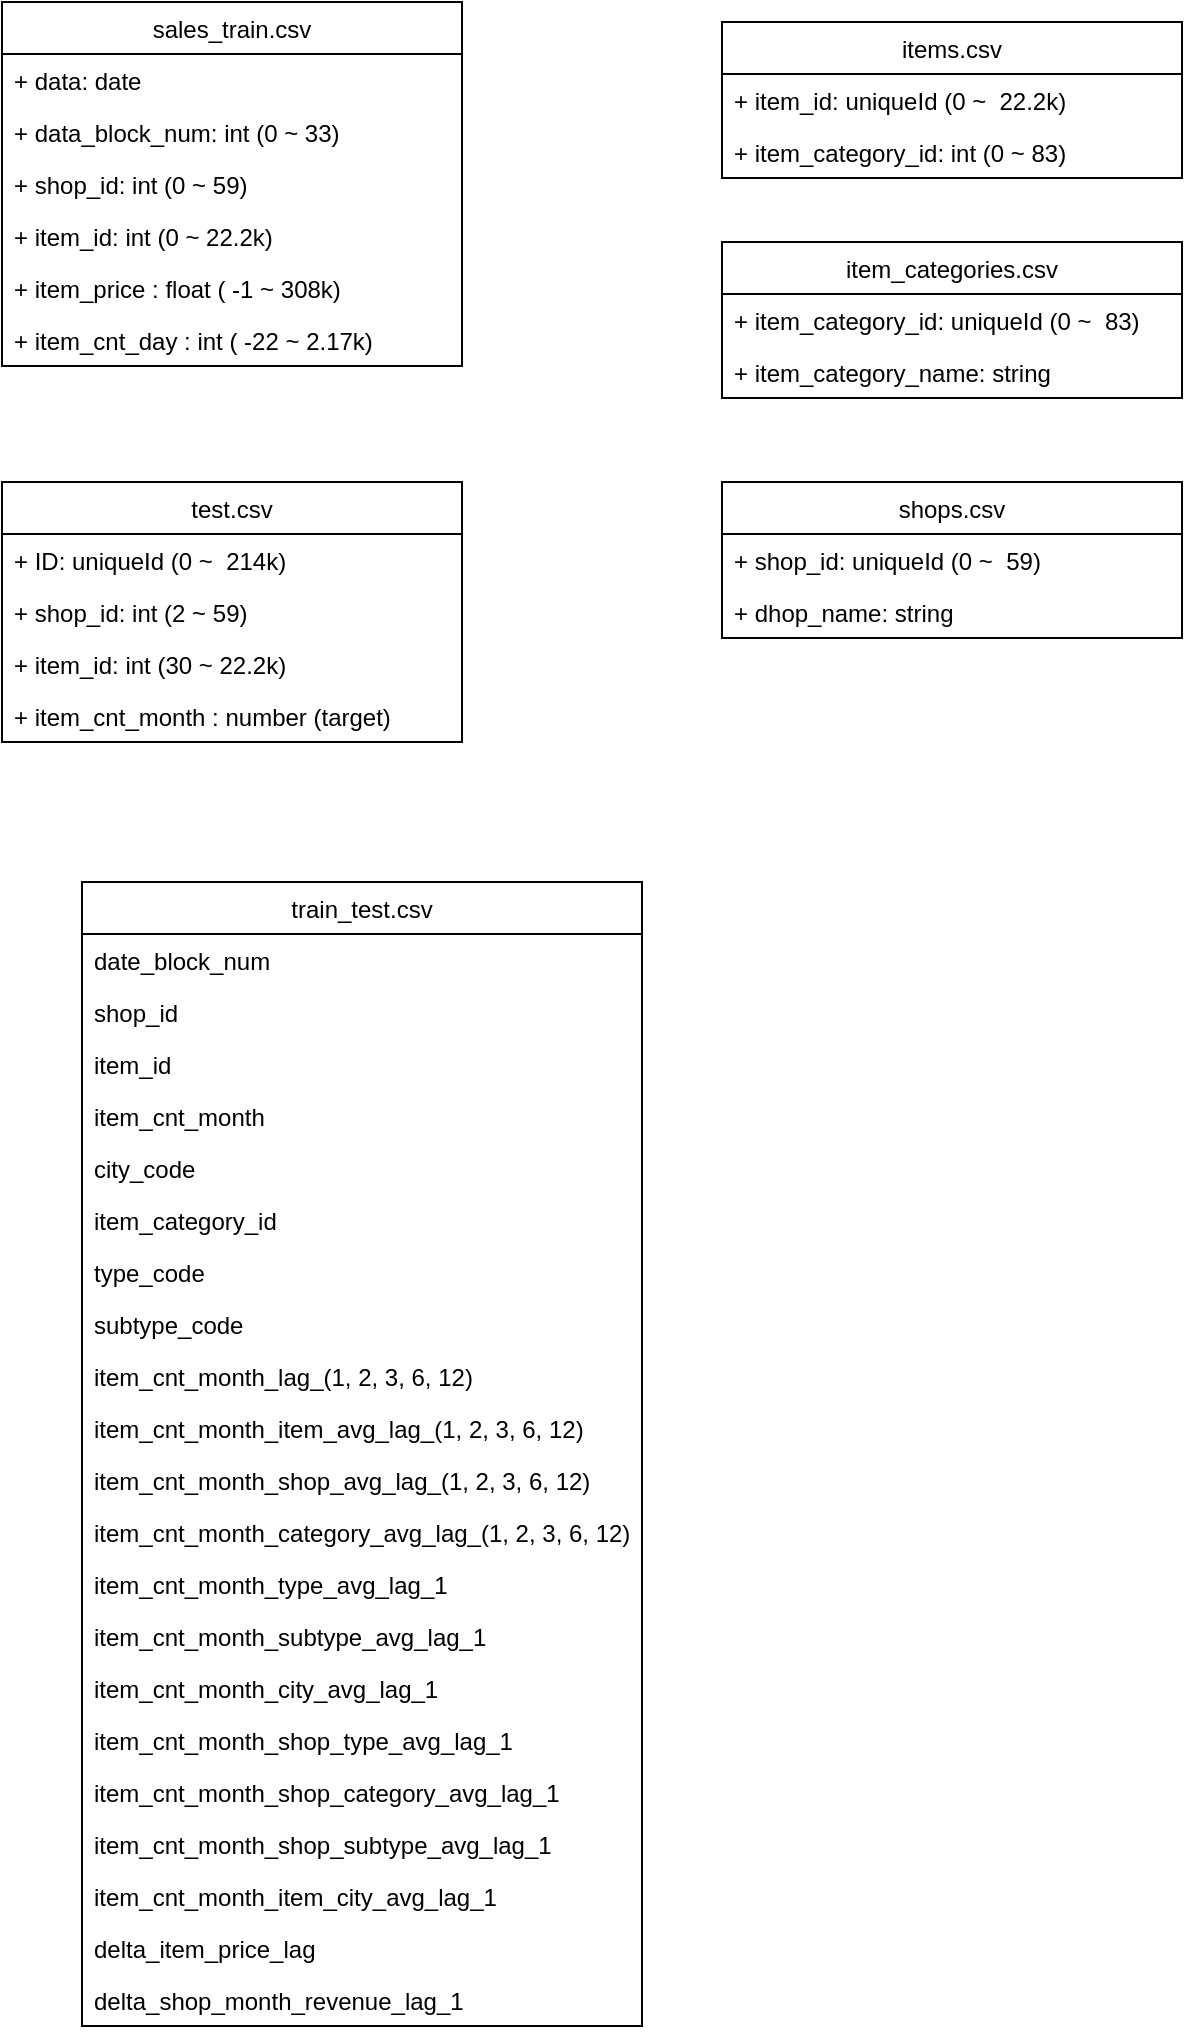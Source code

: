 <mxfile version="13.1.3">
    <diagram id="6hGFLwfOUW9BJ-s0fimq" name="Page-1">
        <mxGraphModel dx="478" dy="535" grid="1" gridSize="10" guides="1" tooltips="1" connect="1" arrows="1" fold="1" page="1" pageScale="1" pageWidth="827" pageHeight="1169" math="0" shadow="0">
            <root>
                <mxCell id="0"/>
                <mxCell id="1" parent="0"/>
                <mxCell id="2" value="sales_train.csv" style="swimlane;fontStyle=0;childLayout=stackLayout;horizontal=1;startSize=26;fillColor=none;horizontalStack=0;resizeParent=1;resizeParentMax=0;resizeLast=0;collapsible=1;marginBottom=0;" parent="1" vertex="1">
                    <mxGeometry x="190" y="20" width="230" height="182" as="geometry"/>
                </mxCell>
                <mxCell id="3" value="+ data: date" style="text;strokeColor=none;fillColor=none;align=left;verticalAlign=top;spacingLeft=4;spacingRight=4;overflow=hidden;rotatable=0;points=[[0,0.5],[1,0.5]];portConstraint=eastwest;" parent="2" vertex="1">
                    <mxGeometry y="26" width="230" height="26" as="geometry"/>
                </mxCell>
                <mxCell id="47" value="+ data_block_num: int (0 ~ 33)" style="text;strokeColor=none;fillColor=none;align=left;verticalAlign=top;spacingLeft=4;spacingRight=4;overflow=hidden;rotatable=0;points=[[0,0.5],[1,0.5]];portConstraint=eastwest;" parent="2" vertex="1">
                    <mxGeometry y="52" width="230" height="26" as="geometry"/>
                </mxCell>
                <mxCell id="4" value="+ shop_id: int (0 ~ 59)" style="text;strokeColor=none;fillColor=none;align=left;verticalAlign=top;spacingLeft=4;spacingRight=4;overflow=hidden;rotatable=0;points=[[0,0.5],[1,0.5]];portConstraint=eastwest;" parent="2" vertex="1">
                    <mxGeometry y="78" width="230" height="26" as="geometry"/>
                </mxCell>
                <mxCell id="5" value="+ item_id: int (0 ~ 22.2k)" style="text;strokeColor=none;fillColor=none;align=left;verticalAlign=top;spacingLeft=4;spacingRight=4;overflow=hidden;rotatable=0;points=[[0,0.5],[1,0.5]];portConstraint=eastwest;" parent="2" vertex="1">
                    <mxGeometry y="104" width="230" height="26" as="geometry"/>
                </mxCell>
                <mxCell id="6" value="+ item_price : float ( -1 ~ 308k)" style="text;strokeColor=none;fillColor=none;align=left;verticalAlign=top;spacingLeft=4;spacingRight=4;overflow=hidden;rotatable=0;points=[[0,0.5],[1,0.5]];portConstraint=eastwest;" parent="2" vertex="1">
                    <mxGeometry y="130" width="230" height="26" as="geometry"/>
                </mxCell>
                <mxCell id="7" value="+ item_cnt_day : int ( -22 ~ 2.17k)" style="text;strokeColor=none;fillColor=none;align=left;verticalAlign=top;spacingLeft=4;spacingRight=4;overflow=hidden;rotatable=0;points=[[0,0.5],[1,0.5]];portConstraint=eastwest;" parent="2" vertex="1">
                    <mxGeometry y="156" width="230" height="26" as="geometry"/>
                </mxCell>
                <mxCell id="8" value="test.csv" style="swimlane;fontStyle=0;childLayout=stackLayout;horizontal=1;startSize=26;fillColor=none;horizontalStack=0;resizeParent=1;resizeParentMax=0;resizeLast=0;collapsible=1;marginBottom=0;" parent="1" vertex="1">
                    <mxGeometry x="190" y="260" width="230" height="130" as="geometry"/>
                </mxCell>
                <mxCell id="9" value="+ ID: uniqueId (0 ~  214k)" style="text;strokeColor=none;fillColor=none;align=left;verticalAlign=top;spacingLeft=4;spacingRight=4;overflow=hidden;rotatable=0;points=[[0,0.5],[1,0.5]];portConstraint=eastwest;" parent="8" vertex="1">
                    <mxGeometry y="26" width="230" height="26" as="geometry"/>
                </mxCell>
                <mxCell id="10" value="+ shop_id: int (2 ~ 59)" style="text;strokeColor=none;fillColor=none;align=left;verticalAlign=top;spacingLeft=4;spacingRight=4;overflow=hidden;rotatable=0;points=[[0,0.5],[1,0.5]];portConstraint=eastwest;" parent="8" vertex="1">
                    <mxGeometry y="52" width="230" height="26" as="geometry"/>
                </mxCell>
                <mxCell id="11" value="+ item_id: int (30 ~ 22.2k)" style="text;strokeColor=none;fillColor=none;align=left;verticalAlign=top;spacingLeft=4;spacingRight=4;overflow=hidden;rotatable=0;points=[[0,0.5],[1,0.5]];portConstraint=eastwest;" parent="8" vertex="1">
                    <mxGeometry y="78" width="230" height="26" as="geometry"/>
                </mxCell>
                <mxCell id="45" value="+ item_cnt_month : number (target)" style="text;strokeColor=none;fillColor=none;align=left;verticalAlign=top;spacingLeft=4;spacingRight=4;overflow=hidden;rotatable=0;points=[[0,0.5],[1,0.5]];portConstraint=eastwest;" parent="8" vertex="1">
                    <mxGeometry y="104" width="230" height="26" as="geometry"/>
                </mxCell>
                <mxCell id="13" value="items.csv" style="swimlane;fontStyle=0;childLayout=stackLayout;horizontal=1;startSize=26;fillColor=none;horizontalStack=0;resizeParent=1;resizeParentMax=0;resizeLast=0;collapsible=1;marginBottom=0;" parent="1" vertex="1">
                    <mxGeometry x="550" y="30" width="230" height="78" as="geometry"/>
                </mxCell>
                <mxCell id="14" value="+ item_id: uniqueId (0 ~  22.2k)" style="text;strokeColor=none;fillColor=none;align=left;verticalAlign=top;spacingLeft=4;spacingRight=4;overflow=hidden;rotatable=0;points=[[0,0.5],[1,0.5]];portConstraint=eastwest;" parent="13" vertex="1">
                    <mxGeometry y="26" width="230" height="26" as="geometry"/>
                </mxCell>
                <mxCell id="15" value="+ item_category_id: int (0 ~ 83)" style="text;strokeColor=none;fillColor=none;align=left;verticalAlign=top;spacingLeft=4;spacingRight=4;overflow=hidden;rotatable=0;points=[[0,0.5],[1,0.5]];portConstraint=eastwest;" parent="13" vertex="1">
                    <mxGeometry y="52" width="230" height="26" as="geometry"/>
                </mxCell>
                <mxCell id="17" value="item_categories.csv" style="swimlane;fontStyle=0;childLayout=stackLayout;horizontal=1;startSize=26;fillColor=none;horizontalStack=0;resizeParent=1;resizeParentMax=0;resizeLast=0;collapsible=1;marginBottom=0;" parent="1" vertex="1">
                    <mxGeometry x="550" y="140" width="230" height="78" as="geometry"/>
                </mxCell>
                <mxCell id="18" value="+ item_category_id: uniqueId (0 ~  83)" style="text;strokeColor=none;fillColor=none;align=left;verticalAlign=top;spacingLeft=4;spacingRight=4;overflow=hidden;rotatable=0;points=[[0,0.5],[1,0.5]];portConstraint=eastwest;" parent="17" vertex="1">
                    <mxGeometry y="26" width="230" height="26" as="geometry"/>
                </mxCell>
                <mxCell id="19" value="+ item_category_name: string " style="text;strokeColor=none;fillColor=none;align=left;verticalAlign=top;spacingLeft=4;spacingRight=4;overflow=hidden;rotatable=0;points=[[0,0.5],[1,0.5]];portConstraint=eastwest;" parent="17" vertex="1">
                    <mxGeometry y="52" width="230" height="26" as="geometry"/>
                </mxCell>
                <mxCell id="21" value="shops.csv" style="swimlane;fontStyle=0;childLayout=stackLayout;horizontal=1;startSize=26;fillColor=none;horizontalStack=0;resizeParent=1;resizeParentMax=0;resizeLast=0;collapsible=1;marginBottom=0;" parent="1" vertex="1">
                    <mxGeometry x="550" y="260" width="230" height="78" as="geometry"/>
                </mxCell>
                <mxCell id="22" value="+ shop_id: uniqueId (0 ~  59)" style="text;strokeColor=none;fillColor=none;align=left;verticalAlign=top;spacingLeft=4;spacingRight=4;overflow=hidden;rotatable=0;points=[[0,0.5],[1,0.5]];portConstraint=eastwest;" parent="21" vertex="1">
                    <mxGeometry y="26" width="230" height="26" as="geometry"/>
                </mxCell>
                <mxCell id="23" value="+ dhop_name: string" style="text;strokeColor=none;fillColor=none;align=left;verticalAlign=top;spacingLeft=4;spacingRight=4;overflow=hidden;rotatable=0;points=[[0,0.5],[1,0.5]];portConstraint=eastwest;" parent="21" vertex="1">
                    <mxGeometry y="52" width="230" height="26" as="geometry"/>
                </mxCell>
                <mxCell id="53" value="train_test.csv" style="swimlane;fontStyle=0;childLayout=stackLayout;horizontal=1;startSize=26;fillColor=none;horizontalStack=0;resizeParent=1;resizeParentMax=0;resizeLast=0;collapsible=1;marginBottom=0;" vertex="1" parent="1">
                    <mxGeometry x="230" y="460" width="280" height="572" as="geometry"/>
                </mxCell>
                <mxCell id="54" value="date_block_num" style="text;strokeColor=none;fillColor=none;align=left;verticalAlign=top;spacingLeft=4;spacingRight=4;overflow=hidden;rotatable=0;points=[[0,0.5],[1,0.5]];portConstraint=eastwest;" vertex="1" parent="53">
                    <mxGeometry y="26" width="280" height="26" as="geometry"/>
                </mxCell>
                <mxCell id="55" value="shop_id" style="text;strokeColor=none;fillColor=none;align=left;verticalAlign=top;spacingLeft=4;spacingRight=4;overflow=hidden;rotatable=0;points=[[0,0.5],[1,0.5]];portConstraint=eastwest;" vertex="1" parent="53">
                    <mxGeometry y="52" width="280" height="26" as="geometry"/>
                </mxCell>
                <mxCell id="57" value="item_id" style="text;strokeColor=none;fillColor=none;align=left;verticalAlign=top;spacingLeft=4;spacingRight=4;overflow=hidden;rotatable=0;points=[[0,0.5],[1,0.5]];portConstraint=eastwest;" vertex="1" parent="53">
                    <mxGeometry y="78" width="280" height="26" as="geometry"/>
                </mxCell>
                <mxCell id="58" value="item_cnt_month" style="text;strokeColor=none;fillColor=none;align=left;verticalAlign=top;spacingLeft=4;spacingRight=4;overflow=hidden;rotatable=0;points=[[0,0.5],[1,0.5]];portConstraint=eastwest;" vertex="1" parent="53">
                    <mxGeometry y="104" width="280" height="26" as="geometry"/>
                </mxCell>
                <mxCell id="59" value="city_code" style="text;strokeColor=none;fillColor=none;align=left;verticalAlign=top;spacingLeft=4;spacingRight=4;overflow=hidden;rotatable=0;points=[[0,0.5],[1,0.5]];portConstraint=eastwest;" vertex="1" parent="53">
                    <mxGeometry y="130" width="280" height="26" as="geometry"/>
                </mxCell>
                <mxCell id="60" value="item_category_id" style="text;strokeColor=none;fillColor=none;align=left;verticalAlign=top;spacingLeft=4;spacingRight=4;overflow=hidden;rotatable=0;points=[[0,0.5],[1,0.5]];portConstraint=eastwest;" vertex="1" parent="53">
                    <mxGeometry y="156" width="280" height="26" as="geometry"/>
                </mxCell>
                <mxCell id="61" value="type_code" style="text;strokeColor=none;fillColor=none;align=left;verticalAlign=top;spacingLeft=4;spacingRight=4;overflow=hidden;rotatable=0;points=[[0,0.5],[1,0.5]];portConstraint=eastwest;" vertex="1" parent="53">
                    <mxGeometry y="182" width="280" height="26" as="geometry"/>
                </mxCell>
                <mxCell id="62" value="subtype_code" style="text;strokeColor=none;fillColor=none;align=left;verticalAlign=top;spacingLeft=4;spacingRight=4;overflow=hidden;rotatable=0;points=[[0,0.5],[1,0.5]];portConstraint=eastwest;" vertex="1" parent="53">
                    <mxGeometry y="208" width="280" height="26" as="geometry"/>
                </mxCell>
                <mxCell id="63" value="item_cnt_month_lag_(1, 2, 3, 6, 12)" style="text;strokeColor=none;fillColor=none;align=left;verticalAlign=top;spacingLeft=4;spacingRight=4;overflow=hidden;rotatable=0;points=[[0,0.5],[1,0.5]];portConstraint=eastwest;" vertex="1" parent="53">
                    <mxGeometry y="234" width="280" height="26" as="geometry"/>
                </mxCell>
                <mxCell id="65" value="item_cnt_month_item_avg_lag_(1, 2, 3, 6, 12)" style="text;strokeColor=none;fillColor=none;align=left;verticalAlign=top;spacingLeft=4;spacingRight=4;overflow=hidden;rotatable=0;points=[[0,0.5],[1,0.5]];portConstraint=eastwest;" vertex="1" parent="53">
                    <mxGeometry y="260" width="280" height="26" as="geometry"/>
                </mxCell>
                <mxCell id="66" value="item_cnt_month_shop_avg_lag_(1, 2, 3, 6, 12)" style="text;strokeColor=none;fillColor=none;align=left;verticalAlign=top;spacingLeft=4;spacingRight=4;overflow=hidden;rotatable=0;points=[[0,0.5],[1,0.5]];portConstraint=eastwest;" vertex="1" parent="53">
                    <mxGeometry y="286" width="280" height="26" as="geometry"/>
                </mxCell>
                <mxCell id="67" value="item_cnt_month_category_avg_lag_(1, 2, 3, 6, 12)" style="text;strokeColor=none;fillColor=none;align=left;verticalAlign=top;spacingLeft=4;spacingRight=4;overflow=hidden;rotatable=0;points=[[0,0.5],[1,0.5]];portConstraint=eastwest;" vertex="1" parent="53">
                    <mxGeometry y="312" width="280" height="26" as="geometry"/>
                </mxCell>
                <mxCell id="68" value="item_cnt_month_type_avg_lag_1" style="text;strokeColor=none;fillColor=none;align=left;verticalAlign=top;spacingLeft=4;spacingRight=4;overflow=hidden;rotatable=0;points=[[0,0.5],[1,0.5]];portConstraint=eastwest;" vertex="1" parent="53">
                    <mxGeometry y="338" width="280" height="26" as="geometry"/>
                </mxCell>
                <mxCell id="69" value="item_cnt_month_subtype_avg_lag_1" style="text;strokeColor=none;fillColor=none;align=left;verticalAlign=top;spacingLeft=4;spacingRight=4;overflow=hidden;rotatable=0;points=[[0,0.5],[1,0.5]];portConstraint=eastwest;" vertex="1" parent="53">
                    <mxGeometry y="364" width="280" height="26" as="geometry"/>
                </mxCell>
                <mxCell id="70" value="item_cnt_month_city_avg_lag_1" style="text;strokeColor=none;fillColor=none;align=left;verticalAlign=top;spacingLeft=4;spacingRight=4;overflow=hidden;rotatable=0;points=[[0,0.5],[1,0.5]];portConstraint=eastwest;" vertex="1" parent="53">
                    <mxGeometry y="390" width="280" height="26" as="geometry"/>
                </mxCell>
                <mxCell id="71" value="item_cnt_month_shop_type_avg_lag_1" style="text;strokeColor=none;fillColor=none;align=left;verticalAlign=top;spacingLeft=4;spacingRight=4;overflow=hidden;rotatable=0;points=[[0,0.5],[1,0.5]];portConstraint=eastwest;" vertex="1" parent="53">
                    <mxGeometry y="416" width="280" height="26" as="geometry"/>
                </mxCell>
                <mxCell id="72" value="item_cnt_month_shop_category_avg_lag_1" style="text;strokeColor=none;fillColor=none;align=left;verticalAlign=top;spacingLeft=4;spacingRight=4;overflow=hidden;rotatable=0;points=[[0,0.5],[1,0.5]];portConstraint=eastwest;" vertex="1" parent="53">
                    <mxGeometry y="442" width="280" height="26" as="geometry"/>
                </mxCell>
                <mxCell id="73" value="item_cnt_month_shop_subtype_avg_lag_1" style="text;strokeColor=none;fillColor=none;align=left;verticalAlign=top;spacingLeft=4;spacingRight=4;overflow=hidden;rotatable=0;points=[[0,0.5],[1,0.5]];portConstraint=eastwest;" vertex="1" parent="53">
                    <mxGeometry y="468" width="280" height="26" as="geometry"/>
                </mxCell>
                <mxCell id="74" value="item_cnt_month_item_city_avg_lag_1" style="text;strokeColor=none;fillColor=none;align=left;verticalAlign=top;spacingLeft=4;spacingRight=4;overflow=hidden;rotatable=0;points=[[0,0.5],[1,0.5]];portConstraint=eastwest;" vertex="1" parent="53">
                    <mxGeometry y="494" width="280" height="26" as="geometry"/>
                </mxCell>
                <mxCell id="75" value="delta_item_price_lag" style="text;strokeColor=none;fillColor=none;align=left;verticalAlign=top;spacingLeft=4;spacingRight=4;overflow=hidden;rotatable=0;points=[[0,0.5],[1,0.5]];portConstraint=eastwest;" vertex="1" parent="53">
                    <mxGeometry y="520" width="280" height="26" as="geometry"/>
                </mxCell>
                <mxCell id="76" value="delta_shop_month_revenue_lag_1" style="text;strokeColor=none;fillColor=none;align=left;verticalAlign=top;spacingLeft=4;spacingRight=4;overflow=hidden;rotatable=0;points=[[0,0.5],[1,0.5]];portConstraint=eastwest;" vertex="1" parent="53">
                    <mxGeometry y="546" width="280" height="26" as="geometry"/>
                </mxCell>
            </root>
        </mxGraphModel>
    </diagram>
</mxfile>
